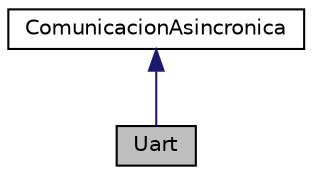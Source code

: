 digraph "Uart"
{
 // LATEX_PDF_SIZE
  edge [fontname="Helvetica",fontsize="10",labelfontname="Helvetica",labelfontsize="10"];
  node [fontname="Helvetica",fontsize="10",shape=record];
  Node1 [label="Uart",height=0.2,width=0.4,color="black", fillcolor="grey75", style="filled", fontcolor="black",tooltip="Clase del objeto uart El objeto uart genera una comunicación asincrónica de tipo UART."];
  Node2 -> Node1 [dir="back",color="midnightblue",fontsize="10",style="solid",fontname="Helvetica"];
  Node2 [label="ComunicacionAsincronica",height=0.2,width=0.4,color="black", fillcolor="white", style="filled",URL="$class_comunicacion_asincronica.html",tooltip="Clase del objeto ComunicacionAsincronica Clase abstracta pura para la generación de UART."];
}
